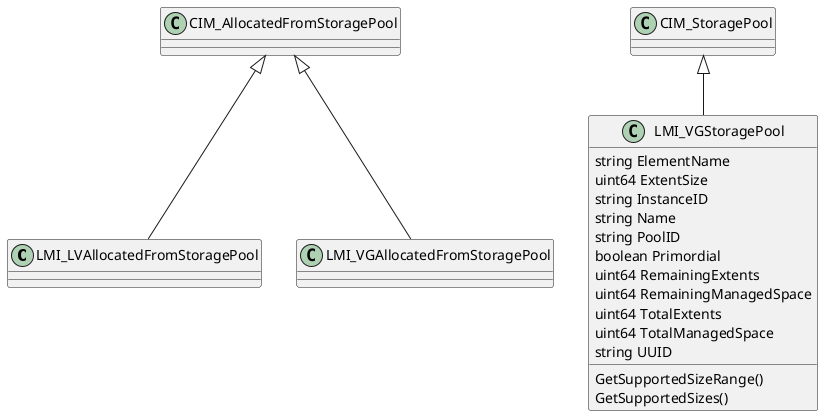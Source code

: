 @startuml
LMI_LVAllocatedFromStoragePool -up-|> CIM_AllocatedFromStoragePool
class LMI_LVAllocatedFromStoragePool {
}
url of LMI_LVAllocatedFromStoragePool is [[LMI_LVAllocatedFromStoragePool.html]]
LMI_VGStoragePool -up-|> CIM_StoragePool
class LMI_VGStoragePool {
    string ElementName
    uint64 ExtentSize
    string InstanceID
    string Name
    string PoolID
    boolean Primordial
    uint64 RemainingExtents
    uint64 RemainingManagedSpace
    uint64 TotalExtents
    uint64 TotalManagedSpace
    string UUID
    GetSupportedSizeRange()
    GetSupportedSizes()
}
url of LMI_VGStoragePool is [[LMI_VGStoragePool.html]]
LMI_VGAllocatedFromStoragePool -up-|> CIM_AllocatedFromStoragePool
class LMI_VGAllocatedFromStoragePool {
}
url of LMI_VGAllocatedFromStoragePool is [[LMI_VGAllocatedFromStoragePool.html]]
@enduml

